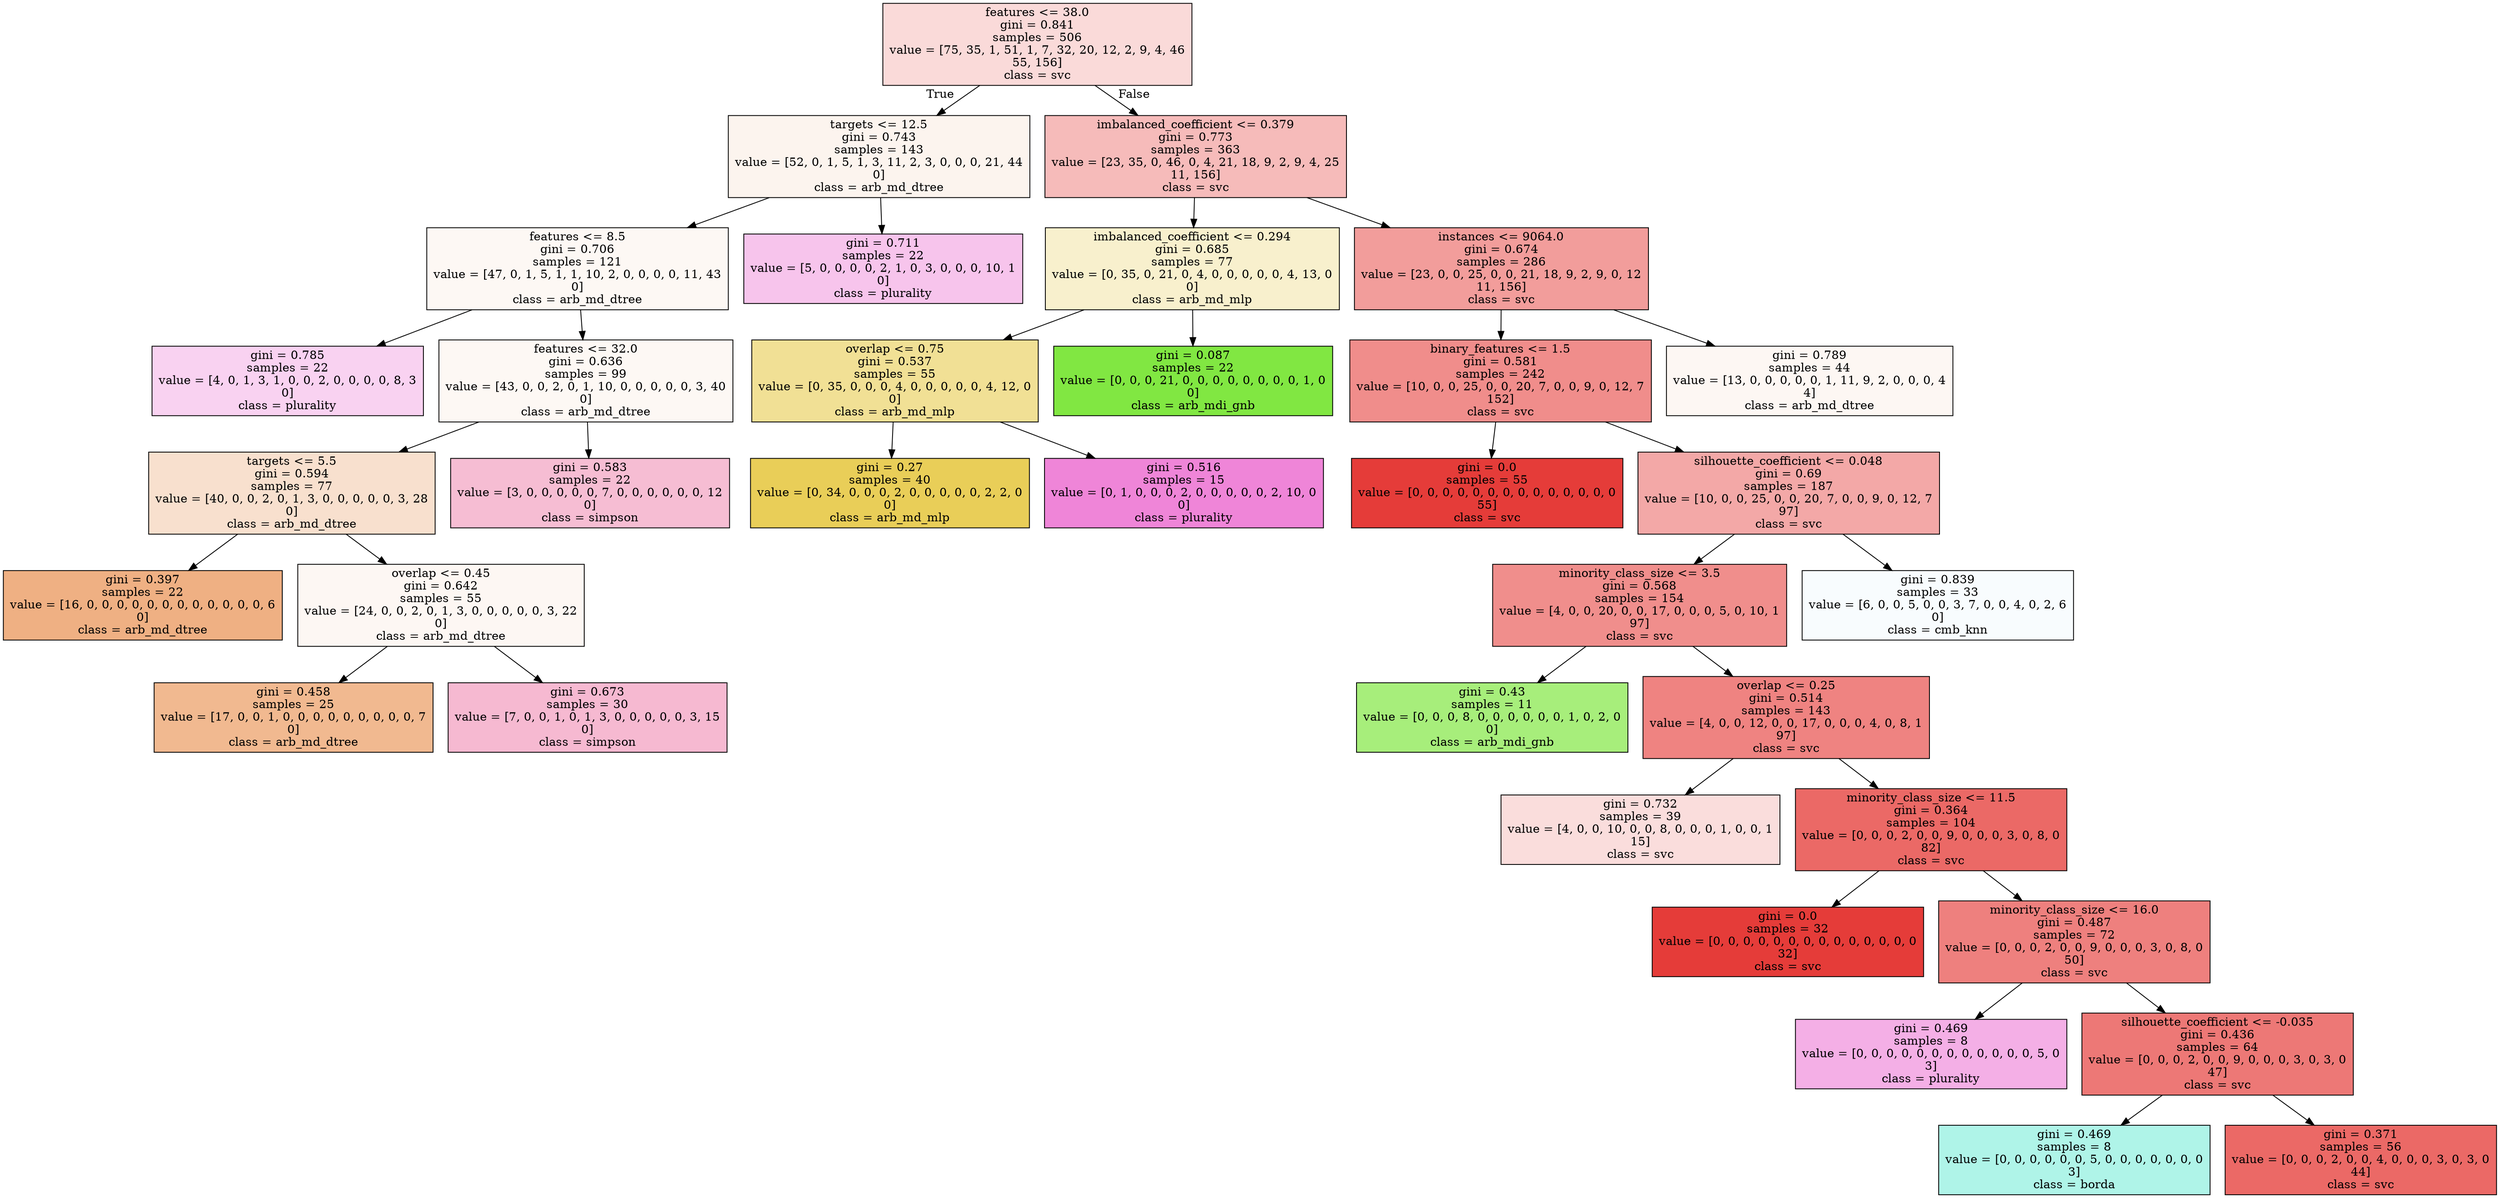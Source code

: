 digraph Tree {
node [shape=box, style="filled", color="black"] ;
0 [label="features <= 38.0\ngini = 0.841\nsamples = 506\nvalue = [75, 35, 1, 51, 1, 7, 32, 20, 12, 2, 9, 4, 46\n55, 156]\nclass = svc", fillcolor="#e53c3930"] ;
1 [label="targets <= 12.5\ngini = 0.743\nsamples = 143\nvalue = [52, 0, 1, 5, 1, 3, 11, 2, 3, 0, 0, 0, 21, 44\n0]\nclass = arb_md_dtree", fillcolor="#e5813915"] ;
0 -> 1 [labeldistance=2.5, labelangle=45, headlabel="True"] ;
2 [label="features <= 8.5\ngini = 0.706\nsamples = 121\nvalue = [47, 0, 1, 5, 1, 1, 10, 2, 0, 0, 0, 0, 11, 43\n0]\nclass = arb_md_dtree", fillcolor="#e581390d"] ;
1 -> 2 ;
3 [label="gini = 0.785\nsamples = 22\nvalue = [4, 0, 1, 3, 1, 0, 0, 2, 0, 0, 0, 0, 8, 3\n0]\nclass = plurality", fillcolor="#e539c039"] ;
2 -> 3 ;
4 [label="features <= 32.0\ngini = 0.636\nsamples = 99\nvalue = [43, 0, 0, 2, 0, 1, 10, 0, 0, 0, 0, 0, 3, 40\n0]\nclass = arb_md_dtree", fillcolor="#e581390d"] ;
2 -> 4 ;
5 [label="targets <= 5.5\ngini = 0.594\nsamples = 77\nvalue = [40, 0, 0, 2, 0, 1, 3, 0, 0, 0, 0, 0, 3, 28\n0]\nclass = arb_md_dtree", fillcolor="#e581393e"] ;
4 -> 5 ;
6 [label="gini = 0.397\nsamples = 22\nvalue = [16, 0, 0, 0, 0, 0, 0, 0, 0, 0, 0, 0, 0, 6\n0]\nclass = arb_md_dtree", fillcolor="#e581399f"] ;
5 -> 6 ;
7 [label="overlap <= 0.45\ngini = 0.642\nsamples = 55\nvalue = [24, 0, 0, 2, 0, 1, 3, 0, 0, 0, 0, 0, 3, 22\n0]\nclass = arb_md_dtree", fillcolor="#e581390f"] ;
5 -> 7 ;
8 [label="gini = 0.458\nsamples = 25\nvalue = [17, 0, 0, 1, 0, 0, 0, 0, 0, 0, 0, 0, 0, 7\n0]\nclass = arb_md_dtree", fillcolor="#e581398e"] ;
7 -> 8 ;
9 [label="gini = 0.673\nsamples = 30\nvalue = [7, 0, 0, 1, 0, 1, 3, 0, 0, 0, 0, 0, 3, 15\n0]\nclass = simpson", fillcolor="#e5397b59"] ;
7 -> 9 ;
10 [label="gini = 0.583\nsamples = 22\nvalue = [3, 0, 0, 0, 0, 0, 7, 0, 0, 0, 0, 0, 0, 12\n0]\nclass = simpson", fillcolor="#e5397b55"] ;
4 -> 10 ;
11 [label="gini = 0.711\nsamples = 22\nvalue = [5, 0, 0, 0, 0, 2, 1, 0, 3, 0, 0, 0, 10, 1\n0]\nclass = plurality", fillcolor="#e539c04b"] ;
1 -> 11 ;
12 [label="imbalanced_coefficient <= 0.379\ngini = 0.773\nsamples = 363\nvalue = [23, 35, 0, 46, 0, 4, 21, 18, 9, 2, 9, 4, 25\n11, 156]\nclass = svc", fillcolor="#e53c3958"] ;
0 -> 12 [labeldistance=2.5, labelangle=-45, headlabel="False"] ;
13 [label="imbalanced_coefficient <= 0.294\ngini = 0.685\nsamples = 77\nvalue = [0, 35, 0, 21, 0, 4, 0, 0, 0, 0, 0, 4, 13, 0\n0]\nclass = arb_md_mlp", fillcolor="#e5c53940"] ;
12 -> 13 ;
14 [label="overlap <= 0.75\ngini = 0.537\nsamples = 55\nvalue = [0, 35, 0, 0, 0, 4, 0, 0, 0, 0, 0, 4, 12, 0\n0]\nclass = arb_md_mlp", fillcolor="#e5c53988"] ;
13 -> 14 ;
15 [label="gini = 0.27\nsamples = 40\nvalue = [0, 34, 0, 0, 0, 2, 0, 0, 0, 0, 0, 2, 2, 0\n0]\nclass = arb_md_mlp", fillcolor="#e5c539d7"] ;
14 -> 15 ;
16 [label="gini = 0.516\nsamples = 15\nvalue = [0, 1, 0, 0, 0, 2, 0, 0, 0, 0, 0, 2, 10, 0\n0]\nclass = plurality", fillcolor="#e539c09d"] ;
14 -> 16 ;
17 [label="gini = 0.087\nsamples = 22\nvalue = [0, 0, 0, 21, 0, 0, 0, 0, 0, 0, 0, 0, 1, 0\n0]\nclass = arb_mdi_gnb", fillcolor="#7be539f3"] ;
13 -> 17 ;
18 [label="instances <= 9064.0\ngini = 0.674\nsamples = 286\nvalue = [23, 0, 0, 25, 0, 0, 21, 18, 9, 2, 9, 0, 12\n11, 156]\nclass = svc", fillcolor="#e53c3980"] ;
12 -> 18 ;
19 [label="binary_features <= 1.5\ngini = 0.581\nsamples = 242\nvalue = [10, 0, 0, 25, 0, 0, 20, 7, 0, 0, 9, 0, 12, 7\n152]\nclass = svc", fillcolor="#e53c3995"] ;
18 -> 19 ;
20 [label="gini = 0.0\nsamples = 55\nvalue = [0, 0, 0, 0, 0, 0, 0, 0, 0, 0, 0, 0, 0, 0\n55]\nclass = svc", fillcolor="#e53c39ff"] ;
19 -> 20 ;
21 [label="silhouette_coefficient <= 0.048\ngini = 0.69\nsamples = 187\nvalue = [10, 0, 0, 25, 0, 0, 20, 7, 0, 0, 9, 0, 12, 7\n97]\nclass = svc", fillcolor="#e53c3971"] ;
19 -> 21 ;
22 [label="minority_class_size <= 3.5\ngini = 0.568\nsamples = 154\nvalue = [4, 0, 0, 20, 0, 0, 17, 0, 0, 0, 5, 0, 10, 1\n97]\nclass = svc", fillcolor="#e53c3993"] ;
21 -> 22 ;
23 [label="gini = 0.43\nsamples = 11\nvalue = [0, 0, 0, 8, 0, 0, 0, 0, 0, 0, 1, 0, 2, 0\n0]\nclass = arb_mdi_gnb", fillcolor="#7be539aa"] ;
22 -> 23 ;
24 [label="overlap <= 0.25\ngini = 0.514\nsamples = 143\nvalue = [4, 0, 0, 12, 0, 0, 17, 0, 0, 0, 4, 0, 8, 1\n97]\nclass = svc", fillcolor="#e53c39a2"] ;
22 -> 24 ;
25 [label="gini = 0.732\nsamples = 39\nvalue = [4, 0, 0, 10, 0, 0, 8, 0, 0, 0, 1, 0, 0, 1\n15]\nclass = svc", fillcolor="#e53c392c"] ;
24 -> 25 ;
26 [label="minority_class_size <= 11.5\ngini = 0.364\nsamples = 104\nvalue = [0, 0, 0, 2, 0, 0, 9, 0, 0, 0, 3, 0, 8, 0\n82]\nclass = svc", fillcolor="#e53c39c4"] ;
24 -> 26 ;
27 [label="gini = 0.0\nsamples = 32\nvalue = [0, 0, 0, 0, 0, 0, 0, 0, 0, 0, 0, 0, 0, 0\n32]\nclass = svc", fillcolor="#e53c39ff"] ;
26 -> 27 ;
28 [label="minority_class_size <= 16.0\ngini = 0.487\nsamples = 72\nvalue = [0, 0, 0, 2, 0, 0, 9, 0, 0, 0, 3, 0, 8, 0\n50]\nclass = svc", fillcolor="#e53c39a6"] ;
26 -> 28 ;
29 [label="gini = 0.469\nsamples = 8\nvalue = [0, 0, 0, 0, 0, 0, 0, 0, 0, 0, 0, 0, 5, 0\n3]\nclass = plurality", fillcolor="#e539c066"] ;
28 -> 29 ;
30 [label="silhouette_coefficient <= -0.035\ngini = 0.436\nsamples = 64\nvalue = [0, 0, 0, 2, 0, 0, 9, 0, 0, 0, 3, 0, 3, 0\n47]\nclass = svc", fillcolor="#e53c39b0"] ;
28 -> 30 ;
31 [label="gini = 0.469\nsamples = 8\nvalue = [0, 0, 0, 0, 0, 0, 5, 0, 0, 0, 0, 0, 0, 0\n3]\nclass = borda", fillcolor="#39e5c566"] ;
30 -> 31 ;
32 [label="gini = 0.371\nsamples = 56\nvalue = [0, 0, 0, 2, 0, 0, 4, 0, 0, 0, 3, 0, 3, 0\n44]\nclass = svc", fillcolor="#e53c39c4"] ;
30 -> 32 ;
33 [label="gini = 0.839\nsamples = 33\nvalue = [6, 0, 0, 5, 0, 0, 3, 7, 0, 0, 4, 0, 2, 6\n0]\nclass = cmb_knn", fillcolor="#39c0e509"] ;
21 -> 33 ;
34 [label="gini = 0.789\nsamples = 44\nvalue = [13, 0, 0, 0, 0, 0, 1, 11, 9, 2, 0, 0, 0, 4\n4]\nclass = arb_md_dtree", fillcolor="#e581390f"] ;
18 -> 34 ;
}
